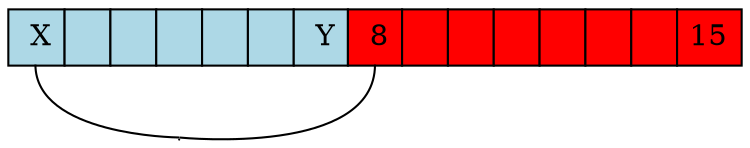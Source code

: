 graph bar2 {
    nodesep=0;
    a[shape=plain];
    b[shape=point height=0]
    a[
        label=< <TABLE CELLBORDER="1" BORDER="0" CELLSPACING="0" CELLPADDING="5">
            <tr>
                <td PORT="1" bgcolor="lightblue"> X</td>
                <td PORT="2" bgcolor="lightblue">  </td>
                <td PORT="3" bgcolor="lightblue">  </td>
                <td PORT="4" bgcolor="lightblue">  </td>
                <td PORT="5" bgcolor="lightblue">  </td>
                <td PORT="6" bgcolor="lightblue">  </td>
                <td PORT="7" bgcolor="lightblue"> Y</td>
                <td PORT="8" bgcolor="red"> 8</td>
                <td PORT="9" bgcolor="red">  </td>
                <td PORT="10" bgcolor="red">  </td>
                <td PORT="11" bgcolor="red">  </td>
                <td PORT="12" bgcolor="red">  </td>
                <td PORT="13" bgcolor="red">  </td>
                <td PORT="14" bgcolor="red">  </td>
                <td PORT="15" bgcolor="red">15</td>
            </tr>
        </TABLE> >
    ]
    b--a:4[style=invis];
    a:1:s--b--a:8:s[constraint=true];
}

